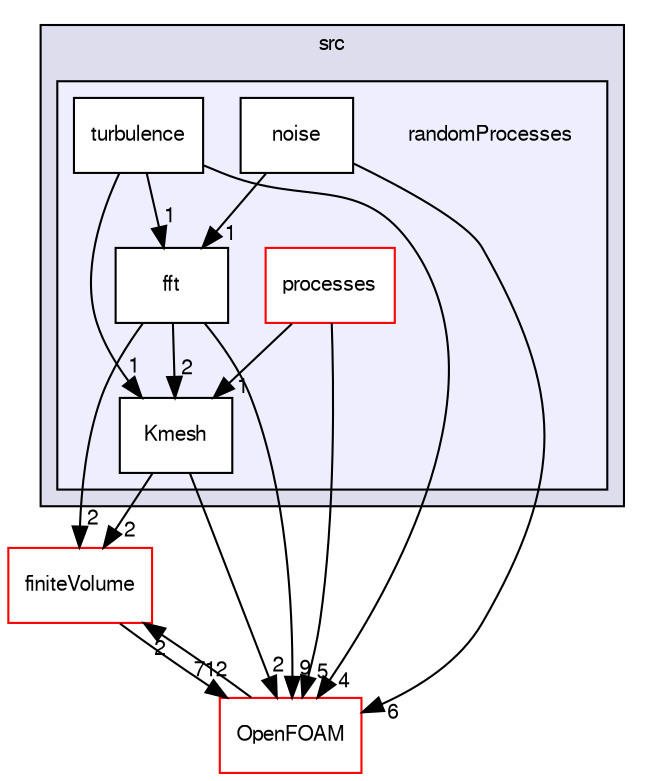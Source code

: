 digraph "src/randomProcesses" {
  bgcolor=transparent;
  compound=true
  node [ fontsize="10", fontname="FreeSans"];
  edge [ labelfontsize="10", labelfontname="FreeSans"];
  subgraph clusterdir_68267d1309a1af8e8297ef4c3efbcdba {
    graph [ bgcolor="#ddddee", pencolor="black", label="src" fontname="FreeSans", fontsize="10", URL="dir_68267d1309a1af8e8297ef4c3efbcdba.html"]
  subgraph clusterdir_6992af9b03f6fc22ea45caf98ff89caa {
    graph [ bgcolor="#eeeeff", pencolor="black", label="" URL="dir_6992af9b03f6fc22ea45caf98ff89caa.html"];
    dir_6992af9b03f6fc22ea45caf98ff89caa [shape=plaintext label="randomProcesses"];
    dir_afc6b950f4df59744860d38e9c4c8c41 [shape=box label="fft" color="black" fillcolor="white" style="filled" URL="dir_afc6b950f4df59744860d38e9c4c8c41.html"];
    dir_06b4c5f3b0aa25deb28800f5c422a252 [shape=box label="Kmesh" color="black" fillcolor="white" style="filled" URL="dir_06b4c5f3b0aa25deb28800f5c422a252.html"];
    dir_961fac5356e98051294954c7e09f6043 [shape=box label="noise" color="black" fillcolor="white" style="filled" URL="dir_961fac5356e98051294954c7e09f6043.html"];
    dir_b65a53f4596a6a5e77398918ac517637 [shape=box label="processes" color="red" fillcolor="white" style="filled" URL="dir_b65a53f4596a6a5e77398918ac517637.html"];
    dir_095dceeaa4188d41e76684775ddf9419 [shape=box label="turbulence" color="black" fillcolor="white" style="filled" URL="dir_095dceeaa4188d41e76684775ddf9419.html"];
  }
  }
  dir_9bd15774b555cf7259a6fa18f99fe99b [shape=box label="finiteVolume" color="red" URL="dir_9bd15774b555cf7259a6fa18f99fe99b.html"];
  dir_c5473ff19b20e6ec4dfe5c310b3778a8 [shape=box label="OpenFOAM" color="red" URL="dir_c5473ff19b20e6ec4dfe5c310b3778a8.html"];
  dir_06b4c5f3b0aa25deb28800f5c422a252->dir_9bd15774b555cf7259a6fa18f99fe99b [headlabel="2", labeldistance=1.5 headhref="dir_002355_000749.html"];
  dir_06b4c5f3b0aa25deb28800f5c422a252->dir_c5473ff19b20e6ec4dfe5c310b3778a8 [headlabel="2", labeldistance=1.5 headhref="dir_002355_001732.html"];
  dir_9bd15774b555cf7259a6fa18f99fe99b->dir_c5473ff19b20e6ec4dfe5c310b3778a8 [headlabel="712", labeldistance=1.5 headhref="dir_000749_001732.html"];
  dir_961fac5356e98051294954c7e09f6043->dir_afc6b950f4df59744860d38e9c4c8c41 [headlabel="1", labeldistance=1.5 headhref="dir_002356_002354.html"];
  dir_961fac5356e98051294954c7e09f6043->dir_c5473ff19b20e6ec4dfe5c310b3778a8 [headlabel="6", labeldistance=1.5 headhref="dir_002356_001732.html"];
  dir_095dceeaa4188d41e76684775ddf9419->dir_06b4c5f3b0aa25deb28800f5c422a252 [headlabel="1", labeldistance=1.5 headhref="dir_002359_002355.html"];
  dir_095dceeaa4188d41e76684775ddf9419->dir_afc6b950f4df59744860d38e9c4c8c41 [headlabel="1", labeldistance=1.5 headhref="dir_002359_002354.html"];
  dir_095dceeaa4188d41e76684775ddf9419->dir_c5473ff19b20e6ec4dfe5c310b3778a8 [headlabel="4", labeldistance=1.5 headhref="dir_002359_001732.html"];
  dir_afc6b950f4df59744860d38e9c4c8c41->dir_06b4c5f3b0aa25deb28800f5c422a252 [headlabel="2", labeldistance=1.5 headhref="dir_002354_002355.html"];
  dir_afc6b950f4df59744860d38e9c4c8c41->dir_9bd15774b555cf7259a6fa18f99fe99b [headlabel="2", labeldistance=1.5 headhref="dir_002354_000749.html"];
  dir_afc6b950f4df59744860d38e9c4c8c41->dir_c5473ff19b20e6ec4dfe5c310b3778a8 [headlabel="9", labeldistance=1.5 headhref="dir_002354_001732.html"];
  dir_c5473ff19b20e6ec4dfe5c310b3778a8->dir_9bd15774b555cf7259a6fa18f99fe99b [headlabel="2", labeldistance=1.5 headhref="dir_001732_000749.html"];
  dir_b65a53f4596a6a5e77398918ac517637->dir_06b4c5f3b0aa25deb28800f5c422a252 [headlabel="1", labeldistance=1.5 headhref="dir_002357_002355.html"];
  dir_b65a53f4596a6a5e77398918ac517637->dir_c5473ff19b20e6ec4dfe5c310b3778a8 [headlabel="5", labeldistance=1.5 headhref="dir_002357_001732.html"];
}

